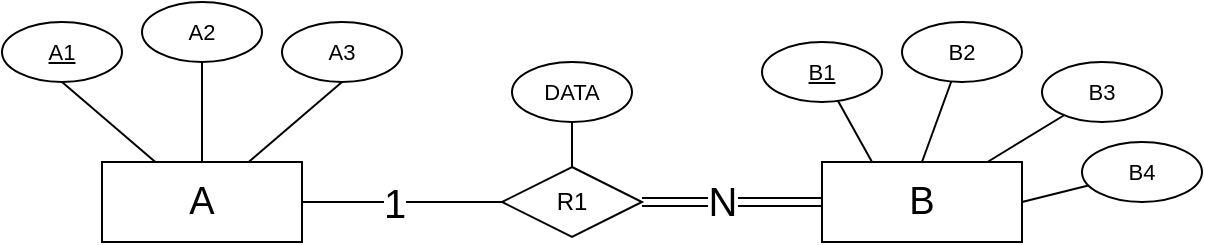 <mxfile version="22.1.11" type="device">
  <diagram name="Página-1" id="cOmgfzCyHrouzh4TuyIU">
    <mxGraphModel dx="724" dy="390" grid="1" gridSize="10" guides="1" tooltips="1" connect="1" arrows="1" fold="1" page="1" pageScale="1" pageWidth="827" pageHeight="1169" math="0" shadow="0">
      <root>
        <mxCell id="0" />
        <mxCell id="1" parent="0" />
        <mxCell id="7n_2hDon2xtBZJ7j7-mJ-5" style="edgeStyle=orthogonalEdgeStyle;rounded=0;orthogonalLoop=1;jettySize=auto;html=1;entryX=0;entryY=0.5;entryDx=0;entryDy=0;endArrow=none;endFill=0;" edge="1" parent="1" source="7n_2hDon2xtBZJ7j7-mJ-1" target="7n_2hDon2xtBZJ7j7-mJ-4">
          <mxGeometry relative="1" as="geometry" />
        </mxCell>
        <mxCell id="7n_2hDon2xtBZJ7j7-mJ-26" value="&lt;span style=&quot;font-size: 20px;&quot;&gt;1&lt;/span&gt;" style="edgeLabel;html=1;align=center;verticalAlign=middle;resizable=0;points=[];fontSize=11;fontFamily=Helvetica;fontColor=default;" vertex="1" connectable="0" parent="7n_2hDon2xtBZJ7j7-mJ-5">
          <mxGeometry x="-0.084" relative="1" as="geometry">
            <mxPoint as="offset" />
          </mxGeometry>
        </mxCell>
        <mxCell id="7n_2hDon2xtBZJ7j7-mJ-13" style="shape=connector;rounded=0;orthogonalLoop=1;jettySize=auto;html=1;entryX=0.5;entryY=1;entryDx=0;entryDy=0;labelBackgroundColor=default;strokeColor=default;align=center;verticalAlign=middle;fontFamily=Helvetica;fontSize=11;fontColor=default;endArrow=none;endFill=0;" edge="1" parent="1" source="7n_2hDon2xtBZJ7j7-mJ-1" target="7n_2hDon2xtBZJ7j7-mJ-9">
          <mxGeometry relative="1" as="geometry" />
        </mxCell>
        <mxCell id="7n_2hDon2xtBZJ7j7-mJ-14" style="edgeStyle=none;shape=connector;rounded=0;orthogonalLoop=1;jettySize=auto;html=1;entryX=0.5;entryY=1;entryDx=0;entryDy=0;labelBackgroundColor=default;strokeColor=default;align=center;verticalAlign=middle;fontFamily=Helvetica;fontSize=11;fontColor=default;endArrow=none;endFill=0;" edge="1" parent="1" source="7n_2hDon2xtBZJ7j7-mJ-1" target="7n_2hDon2xtBZJ7j7-mJ-8">
          <mxGeometry relative="1" as="geometry" />
        </mxCell>
        <mxCell id="7n_2hDon2xtBZJ7j7-mJ-15" style="edgeStyle=none;shape=connector;rounded=0;orthogonalLoop=1;jettySize=auto;html=1;entryX=0.5;entryY=1;entryDx=0;entryDy=0;labelBackgroundColor=default;strokeColor=default;align=center;verticalAlign=middle;fontFamily=Helvetica;fontSize=11;fontColor=default;endArrow=none;endFill=0;" edge="1" parent="1" source="7n_2hDon2xtBZJ7j7-mJ-1" target="7n_2hDon2xtBZJ7j7-mJ-11">
          <mxGeometry relative="1" as="geometry" />
        </mxCell>
        <mxCell id="7n_2hDon2xtBZJ7j7-mJ-1" value="&lt;span style=&quot;font-size: 19px;&quot;&gt;A&lt;/span&gt;" style="whiteSpace=wrap;html=1;align=center;" vertex="1" parent="1">
          <mxGeometry x="80" y="120" width="100" height="40" as="geometry" />
        </mxCell>
        <mxCell id="7n_2hDon2xtBZJ7j7-mJ-3" value="&lt;span style=&quot;font-size: 19px;&quot;&gt;B&lt;/span&gt;" style="whiteSpace=wrap;html=1;align=center;" vertex="1" parent="1">
          <mxGeometry x="440" y="120" width="100" height="40" as="geometry" />
        </mxCell>
        <mxCell id="7n_2hDon2xtBZJ7j7-mJ-7" style="edgeStyle=orthogonalEdgeStyle;shape=link;rounded=0;orthogonalLoop=1;jettySize=auto;html=1;entryX=0;entryY=0.5;entryDx=0;entryDy=0;labelBackgroundColor=default;strokeColor=default;align=center;verticalAlign=middle;fontFamily=Helvetica;fontSize=11;fontColor=default;endArrow=none;endFill=0;" edge="1" parent="1" source="7n_2hDon2xtBZJ7j7-mJ-4" target="7n_2hDon2xtBZJ7j7-mJ-3">
          <mxGeometry relative="1" as="geometry" />
        </mxCell>
        <mxCell id="7n_2hDon2xtBZJ7j7-mJ-25" value="&lt;font style=&quot;font-size: 20px;&quot;&gt;N&lt;/font&gt;" style="edgeLabel;html=1;align=center;verticalAlign=middle;resizable=0;points=[];fontSize=11;fontFamily=Helvetica;fontColor=default;" vertex="1" connectable="0" parent="7n_2hDon2xtBZJ7j7-mJ-7">
          <mxGeometry x="-0.113" y="1" relative="1" as="geometry">
            <mxPoint as="offset" />
          </mxGeometry>
        </mxCell>
        <mxCell id="7n_2hDon2xtBZJ7j7-mJ-4" value="R1" style="shape=rhombus;perimeter=rhombusPerimeter;whiteSpace=wrap;html=1;align=center;" vertex="1" parent="1">
          <mxGeometry x="280" y="122.5" width="70" height="35" as="geometry" />
        </mxCell>
        <mxCell id="7n_2hDon2xtBZJ7j7-mJ-8" value="A2" style="ellipse;whiteSpace=wrap;html=1;align=center;fontFamily=Helvetica;fontSize=11;fontColor=default;" vertex="1" parent="1">
          <mxGeometry x="100" y="40" width="60" height="30" as="geometry" />
        </mxCell>
        <mxCell id="7n_2hDon2xtBZJ7j7-mJ-9" value="A1" style="ellipse;whiteSpace=wrap;html=1;align=center;fontStyle=4;fontFamily=Helvetica;fontSize=11;fontColor=default;" vertex="1" parent="1">
          <mxGeometry x="30" y="50" width="60" height="30" as="geometry" />
        </mxCell>
        <mxCell id="7n_2hDon2xtBZJ7j7-mJ-11" value="A3" style="ellipse;whiteSpace=wrap;html=1;align=center;fontFamily=Helvetica;fontSize=11;fontColor=default;" vertex="1" parent="1">
          <mxGeometry x="170" y="50" width="60" height="30" as="geometry" />
        </mxCell>
        <mxCell id="7n_2hDon2xtBZJ7j7-mJ-20" style="edgeStyle=none;shape=connector;rounded=0;orthogonalLoop=1;jettySize=auto;html=1;entryX=0.25;entryY=0;entryDx=0;entryDy=0;labelBackgroundColor=default;strokeColor=default;align=center;verticalAlign=middle;fontFamily=Helvetica;fontSize=11;fontColor=default;endArrow=none;endFill=0;" edge="1" parent="1" source="7n_2hDon2xtBZJ7j7-mJ-16" target="7n_2hDon2xtBZJ7j7-mJ-3">
          <mxGeometry relative="1" as="geometry" />
        </mxCell>
        <mxCell id="7n_2hDon2xtBZJ7j7-mJ-16" value="B1" style="ellipse;whiteSpace=wrap;html=1;align=center;fontStyle=4;fontFamily=Helvetica;fontSize=11;fontColor=default;" vertex="1" parent="1">
          <mxGeometry x="410" y="60" width="60" height="30" as="geometry" />
        </mxCell>
        <mxCell id="7n_2hDon2xtBZJ7j7-mJ-21" style="edgeStyle=none;shape=connector;rounded=0;orthogonalLoop=1;jettySize=auto;html=1;entryX=0.5;entryY=0;entryDx=0;entryDy=0;labelBackgroundColor=default;strokeColor=default;align=center;verticalAlign=middle;fontFamily=Helvetica;fontSize=11;fontColor=default;endArrow=none;endFill=0;" edge="1" parent="1" source="7n_2hDon2xtBZJ7j7-mJ-17" target="7n_2hDon2xtBZJ7j7-mJ-3">
          <mxGeometry relative="1" as="geometry" />
        </mxCell>
        <mxCell id="7n_2hDon2xtBZJ7j7-mJ-17" value="B2" style="ellipse;whiteSpace=wrap;html=1;align=center;fontFamily=Helvetica;fontSize=11;fontColor=default;" vertex="1" parent="1">
          <mxGeometry x="480" y="50" width="60" height="30" as="geometry" />
        </mxCell>
        <mxCell id="7n_2hDon2xtBZJ7j7-mJ-22" style="edgeStyle=none;shape=connector;rounded=0;orthogonalLoop=1;jettySize=auto;html=1;labelBackgroundColor=default;strokeColor=default;align=center;verticalAlign=middle;fontFamily=Helvetica;fontSize=11;fontColor=default;endArrow=none;endFill=0;" edge="1" parent="1" source="7n_2hDon2xtBZJ7j7-mJ-18" target="7n_2hDon2xtBZJ7j7-mJ-3">
          <mxGeometry relative="1" as="geometry" />
        </mxCell>
        <mxCell id="7n_2hDon2xtBZJ7j7-mJ-18" value="B3" style="ellipse;whiteSpace=wrap;html=1;align=center;fontFamily=Helvetica;fontSize=11;fontColor=default;" vertex="1" parent="1">
          <mxGeometry x="550" y="70" width="60" height="30" as="geometry" />
        </mxCell>
        <mxCell id="7n_2hDon2xtBZJ7j7-mJ-23" style="edgeStyle=none;shape=connector;rounded=0;orthogonalLoop=1;jettySize=auto;html=1;entryX=1;entryY=0.5;entryDx=0;entryDy=0;labelBackgroundColor=default;strokeColor=default;align=center;verticalAlign=middle;fontFamily=Helvetica;fontSize=11;fontColor=default;endArrow=none;endFill=0;" edge="1" parent="1" source="7n_2hDon2xtBZJ7j7-mJ-19" target="7n_2hDon2xtBZJ7j7-mJ-3">
          <mxGeometry relative="1" as="geometry" />
        </mxCell>
        <mxCell id="7n_2hDon2xtBZJ7j7-mJ-19" value="B4" style="ellipse;whiteSpace=wrap;html=1;align=center;fontFamily=Helvetica;fontSize=11;fontColor=default;" vertex="1" parent="1">
          <mxGeometry x="570" y="110" width="60" height="30" as="geometry" />
        </mxCell>
        <mxCell id="7n_2hDon2xtBZJ7j7-mJ-28" style="edgeStyle=none;shape=connector;rounded=0;orthogonalLoop=1;jettySize=auto;html=1;entryX=0.5;entryY=0;entryDx=0;entryDy=0;labelBackgroundColor=default;strokeColor=default;align=center;verticalAlign=middle;fontFamily=Helvetica;fontSize=11;fontColor=default;endArrow=none;endFill=0;" edge="1" parent="1" source="7n_2hDon2xtBZJ7j7-mJ-27" target="7n_2hDon2xtBZJ7j7-mJ-4">
          <mxGeometry relative="1" as="geometry" />
        </mxCell>
        <mxCell id="7n_2hDon2xtBZJ7j7-mJ-27" value="DATA" style="ellipse;whiteSpace=wrap;html=1;align=center;fontFamily=Helvetica;fontSize=11;fontColor=default;" vertex="1" parent="1">
          <mxGeometry x="285" y="70" width="60" height="30" as="geometry" />
        </mxCell>
      </root>
    </mxGraphModel>
  </diagram>
</mxfile>
